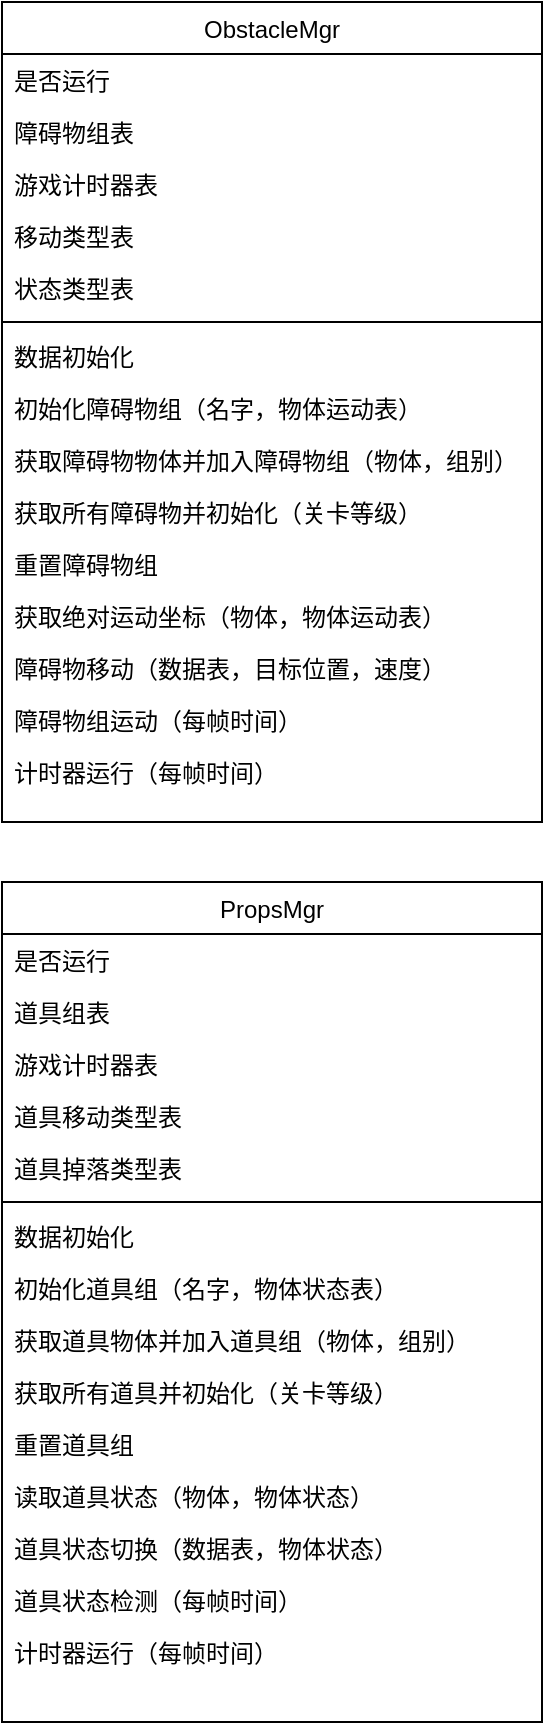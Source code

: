 <mxfile version="13.6.2" type="github">
  <diagram id="C5RBs43oDa-KdzZeNtuy" name="Page-1">
    <mxGraphModel dx="561" dy="720" grid="1" gridSize="10" guides="1" tooltips="1" connect="1" arrows="1" fold="1" page="1" pageScale="1" pageWidth="827" pageHeight="1169" math="0" shadow="0">
      <root>
        <mxCell id="WIyWlLk6GJQsqaUBKTNV-0" />
        <mxCell id="WIyWlLk6GJQsqaUBKTNV-1" parent="WIyWlLk6GJQsqaUBKTNV-0" />
        <mxCell id="zkfFHV4jXpPFQw0GAbJ--17" value="ObstacleMgr" style="swimlane;fontStyle=0;align=center;verticalAlign=top;childLayout=stackLayout;horizontal=1;startSize=26;horizontalStack=0;resizeParent=1;resizeLast=0;collapsible=1;marginBottom=0;rounded=0;shadow=0;strokeWidth=1;" parent="WIyWlLk6GJQsqaUBKTNV-1" vertex="1">
          <mxGeometry x="250" y="160" width="270" height="410" as="geometry">
            <mxRectangle x="550" y="140" width="160" height="26" as="alternateBounds" />
          </mxGeometry>
        </mxCell>
        <mxCell id="zkfFHV4jXpPFQw0GAbJ--18" value="是否运行" style="text;align=left;verticalAlign=top;spacingLeft=4;spacingRight=4;overflow=hidden;rotatable=0;points=[[0,0.5],[1,0.5]];portConstraint=eastwest;" parent="zkfFHV4jXpPFQw0GAbJ--17" vertex="1">
          <mxGeometry y="26" width="270" height="26" as="geometry" />
        </mxCell>
        <mxCell id="zkfFHV4jXpPFQw0GAbJ--19" value="障碍物组表" style="text;align=left;verticalAlign=top;spacingLeft=4;spacingRight=4;overflow=hidden;rotatable=0;points=[[0,0.5],[1,0.5]];portConstraint=eastwest;rounded=0;shadow=0;html=0;" parent="zkfFHV4jXpPFQw0GAbJ--17" vertex="1">
          <mxGeometry y="52" width="270" height="26" as="geometry" />
        </mxCell>
        <mxCell id="zkfFHV4jXpPFQw0GAbJ--20" value="游戏计时器表" style="text;align=left;verticalAlign=top;spacingLeft=4;spacingRight=4;overflow=hidden;rotatable=0;points=[[0,0.5],[1,0.5]];portConstraint=eastwest;rounded=0;shadow=0;html=0;" parent="zkfFHV4jXpPFQw0GAbJ--17" vertex="1">
          <mxGeometry y="78" width="270" height="26" as="geometry" />
        </mxCell>
        <mxCell id="zkfFHV4jXpPFQw0GAbJ--21" value="移动类型表" style="text;align=left;verticalAlign=top;spacingLeft=4;spacingRight=4;overflow=hidden;rotatable=0;points=[[0,0.5],[1,0.5]];portConstraint=eastwest;rounded=0;shadow=0;html=0;" parent="zkfFHV4jXpPFQw0GAbJ--17" vertex="1">
          <mxGeometry y="104" width="270" height="26" as="geometry" />
        </mxCell>
        <mxCell id="zkfFHV4jXpPFQw0GAbJ--22" value="状态类型表" style="text;align=left;verticalAlign=top;spacingLeft=4;spacingRight=4;overflow=hidden;rotatable=0;points=[[0,0.5],[1,0.5]];portConstraint=eastwest;rounded=0;shadow=0;html=0;" parent="zkfFHV4jXpPFQw0GAbJ--17" vertex="1">
          <mxGeometry y="130" width="270" height="26" as="geometry" />
        </mxCell>
        <mxCell id="zkfFHV4jXpPFQw0GAbJ--23" value="" style="line;html=1;strokeWidth=1;align=left;verticalAlign=middle;spacingTop=-1;spacingLeft=3;spacingRight=3;rotatable=0;labelPosition=right;points=[];portConstraint=eastwest;" parent="zkfFHV4jXpPFQw0GAbJ--17" vertex="1">
          <mxGeometry y="156" width="270" height="8" as="geometry" />
        </mxCell>
        <mxCell id="zkfFHV4jXpPFQw0GAbJ--24" value="数据初始化" style="text;align=left;verticalAlign=top;spacingLeft=4;spacingRight=4;overflow=hidden;rotatable=0;points=[[0,0.5],[1,0.5]];portConstraint=eastwest;" parent="zkfFHV4jXpPFQw0GAbJ--17" vertex="1">
          <mxGeometry y="164" width="270" height="26" as="geometry" />
        </mxCell>
        <mxCell id="zkfFHV4jXpPFQw0GAbJ--25" value="初始化障碍物组（名字，物体运动表）&#xa;" style="text;align=left;verticalAlign=top;spacingLeft=4;spacingRight=4;overflow=hidden;rotatable=0;points=[[0,0.5],[1,0.5]];portConstraint=eastwest;" parent="zkfFHV4jXpPFQw0GAbJ--17" vertex="1">
          <mxGeometry y="190" width="270" height="26" as="geometry" />
        </mxCell>
        <mxCell id="bVVhL6jT7Pl-uN5ahRVx-1" value="获取障碍物物体并加入障碍物组（物体，组别）" style="text;align=left;verticalAlign=top;spacingLeft=4;spacingRight=4;overflow=hidden;rotatable=0;points=[[0,0.5],[1,0.5]];portConstraint=eastwest;" vertex="1" parent="zkfFHV4jXpPFQw0GAbJ--17">
          <mxGeometry y="216" width="270" height="26" as="geometry" />
        </mxCell>
        <mxCell id="bVVhL6jT7Pl-uN5ahRVx-2" value="获取所有障碍物并初始化（关卡等级）" style="text;align=left;verticalAlign=top;spacingLeft=4;spacingRight=4;overflow=hidden;rotatable=0;points=[[0,0.5],[1,0.5]];portConstraint=eastwest;" vertex="1" parent="zkfFHV4jXpPFQw0GAbJ--17">
          <mxGeometry y="242" width="270" height="26" as="geometry" />
        </mxCell>
        <mxCell id="bVVhL6jT7Pl-uN5ahRVx-4" value="重置障碍物组" style="text;align=left;verticalAlign=top;spacingLeft=4;spacingRight=4;overflow=hidden;rotatable=0;points=[[0,0.5],[1,0.5]];portConstraint=eastwest;" vertex="1" parent="zkfFHV4jXpPFQw0GAbJ--17">
          <mxGeometry y="268" width="270" height="26" as="geometry" />
        </mxCell>
        <mxCell id="bVVhL6jT7Pl-uN5ahRVx-5" value="获取绝对运动坐标（物体，物体运动表）" style="text;align=left;verticalAlign=top;spacingLeft=4;spacingRight=4;overflow=hidden;rotatable=0;points=[[0,0.5],[1,0.5]];portConstraint=eastwest;" vertex="1" parent="zkfFHV4jXpPFQw0GAbJ--17">
          <mxGeometry y="294" width="270" height="26" as="geometry" />
        </mxCell>
        <mxCell id="bVVhL6jT7Pl-uN5ahRVx-6" value="障碍物移动（数据表，目标位置，速度）" style="text;align=left;verticalAlign=top;spacingLeft=4;spacingRight=4;overflow=hidden;rotatable=0;points=[[0,0.5],[1,0.5]];portConstraint=eastwest;" vertex="1" parent="zkfFHV4jXpPFQw0GAbJ--17">
          <mxGeometry y="320" width="270" height="26" as="geometry" />
        </mxCell>
        <mxCell id="bVVhL6jT7Pl-uN5ahRVx-7" value="障碍物组运动（每帧时间）" style="text;align=left;verticalAlign=top;spacingLeft=4;spacingRight=4;overflow=hidden;rotatable=0;points=[[0,0.5],[1,0.5]];portConstraint=eastwest;" vertex="1" parent="zkfFHV4jXpPFQw0GAbJ--17">
          <mxGeometry y="346" width="270" height="26" as="geometry" />
        </mxCell>
        <mxCell id="bVVhL6jT7Pl-uN5ahRVx-8" value="计时器运行（每帧时间）" style="text;align=left;verticalAlign=top;spacingLeft=4;spacingRight=4;overflow=hidden;rotatable=0;points=[[0,0.5],[1,0.5]];portConstraint=eastwest;" vertex="1" parent="zkfFHV4jXpPFQw0GAbJ--17">
          <mxGeometry y="372" width="270" height="26" as="geometry" />
        </mxCell>
        <mxCell id="bVVhL6jT7Pl-uN5ahRVx-9" value="PropsMgr" style="swimlane;fontStyle=0;align=center;verticalAlign=top;childLayout=stackLayout;horizontal=1;startSize=26;horizontalStack=0;resizeParent=1;resizeLast=0;collapsible=1;marginBottom=0;rounded=0;shadow=0;strokeWidth=1;" vertex="1" parent="WIyWlLk6GJQsqaUBKTNV-1">
          <mxGeometry x="250" y="600" width="270" height="420" as="geometry">
            <mxRectangle x="550" y="140" width="160" height="26" as="alternateBounds" />
          </mxGeometry>
        </mxCell>
        <mxCell id="bVVhL6jT7Pl-uN5ahRVx-10" value="是否运行" style="text;align=left;verticalAlign=top;spacingLeft=4;spacingRight=4;overflow=hidden;rotatable=0;points=[[0,0.5],[1,0.5]];portConstraint=eastwest;" vertex="1" parent="bVVhL6jT7Pl-uN5ahRVx-9">
          <mxGeometry y="26" width="270" height="26" as="geometry" />
        </mxCell>
        <mxCell id="bVVhL6jT7Pl-uN5ahRVx-11" value="道具组表" style="text;align=left;verticalAlign=top;spacingLeft=4;spacingRight=4;overflow=hidden;rotatable=0;points=[[0,0.5],[1,0.5]];portConstraint=eastwest;rounded=0;shadow=0;html=0;" vertex="1" parent="bVVhL6jT7Pl-uN5ahRVx-9">
          <mxGeometry y="52" width="270" height="26" as="geometry" />
        </mxCell>
        <mxCell id="bVVhL6jT7Pl-uN5ahRVx-12" value="游戏计时器表" style="text;align=left;verticalAlign=top;spacingLeft=4;spacingRight=4;overflow=hidden;rotatable=0;points=[[0,0.5],[1,0.5]];portConstraint=eastwest;rounded=0;shadow=0;html=0;" vertex="1" parent="bVVhL6jT7Pl-uN5ahRVx-9">
          <mxGeometry y="78" width="270" height="26" as="geometry" />
        </mxCell>
        <mxCell id="bVVhL6jT7Pl-uN5ahRVx-13" value="道具移动类型表" style="text;align=left;verticalAlign=top;spacingLeft=4;spacingRight=4;overflow=hidden;rotatable=0;points=[[0,0.5],[1,0.5]];portConstraint=eastwest;rounded=0;shadow=0;html=0;" vertex="1" parent="bVVhL6jT7Pl-uN5ahRVx-9">
          <mxGeometry y="104" width="270" height="26" as="geometry" />
        </mxCell>
        <mxCell id="bVVhL6jT7Pl-uN5ahRVx-14" value="道具掉落类型表" style="text;align=left;verticalAlign=top;spacingLeft=4;spacingRight=4;overflow=hidden;rotatable=0;points=[[0,0.5],[1,0.5]];portConstraint=eastwest;rounded=0;shadow=0;html=0;" vertex="1" parent="bVVhL6jT7Pl-uN5ahRVx-9">
          <mxGeometry y="130" width="270" height="26" as="geometry" />
        </mxCell>
        <mxCell id="bVVhL6jT7Pl-uN5ahRVx-15" value="" style="line;html=1;strokeWidth=1;align=left;verticalAlign=middle;spacingTop=-1;spacingLeft=3;spacingRight=3;rotatable=0;labelPosition=right;points=[];portConstraint=eastwest;" vertex="1" parent="bVVhL6jT7Pl-uN5ahRVx-9">
          <mxGeometry y="156" width="270" height="8" as="geometry" />
        </mxCell>
        <mxCell id="bVVhL6jT7Pl-uN5ahRVx-16" value="数据初始化" style="text;align=left;verticalAlign=top;spacingLeft=4;spacingRight=4;overflow=hidden;rotatable=0;points=[[0,0.5],[1,0.5]];portConstraint=eastwest;" vertex="1" parent="bVVhL6jT7Pl-uN5ahRVx-9">
          <mxGeometry y="164" width="270" height="26" as="geometry" />
        </mxCell>
        <mxCell id="bVVhL6jT7Pl-uN5ahRVx-17" value="初始化道具组（名字，物体状态表）&#xa;" style="text;align=left;verticalAlign=top;spacingLeft=4;spacingRight=4;overflow=hidden;rotatable=0;points=[[0,0.5],[1,0.5]];portConstraint=eastwest;" vertex="1" parent="bVVhL6jT7Pl-uN5ahRVx-9">
          <mxGeometry y="190" width="270" height="26" as="geometry" />
        </mxCell>
        <mxCell id="bVVhL6jT7Pl-uN5ahRVx-18" value="获取道具物体并加入道具组（物体，组别）" style="text;align=left;verticalAlign=top;spacingLeft=4;spacingRight=4;overflow=hidden;rotatable=0;points=[[0,0.5],[1,0.5]];portConstraint=eastwest;" vertex="1" parent="bVVhL6jT7Pl-uN5ahRVx-9">
          <mxGeometry y="216" width="270" height="26" as="geometry" />
        </mxCell>
        <mxCell id="bVVhL6jT7Pl-uN5ahRVx-19" value="获取所有道具并初始化（关卡等级）" style="text;align=left;verticalAlign=top;spacingLeft=4;spacingRight=4;overflow=hidden;rotatable=0;points=[[0,0.5],[1,0.5]];portConstraint=eastwest;" vertex="1" parent="bVVhL6jT7Pl-uN5ahRVx-9">
          <mxGeometry y="242" width="270" height="26" as="geometry" />
        </mxCell>
        <mxCell id="bVVhL6jT7Pl-uN5ahRVx-20" value="重置道具组" style="text;align=left;verticalAlign=top;spacingLeft=4;spacingRight=4;overflow=hidden;rotatable=0;points=[[0,0.5],[1,0.5]];portConstraint=eastwest;" vertex="1" parent="bVVhL6jT7Pl-uN5ahRVx-9">
          <mxGeometry y="268" width="270" height="26" as="geometry" />
        </mxCell>
        <mxCell id="bVVhL6jT7Pl-uN5ahRVx-21" value="读取道具状态（物体，物体状态）" style="text;align=left;verticalAlign=top;spacingLeft=4;spacingRight=4;overflow=hidden;rotatable=0;points=[[0,0.5],[1,0.5]];portConstraint=eastwest;" vertex="1" parent="bVVhL6jT7Pl-uN5ahRVx-9">
          <mxGeometry y="294" width="270" height="26" as="geometry" />
        </mxCell>
        <mxCell id="bVVhL6jT7Pl-uN5ahRVx-22" value="道具状态切换（数据表，物体状态）" style="text;align=left;verticalAlign=top;spacingLeft=4;spacingRight=4;overflow=hidden;rotatable=0;points=[[0,0.5],[1,0.5]];portConstraint=eastwest;" vertex="1" parent="bVVhL6jT7Pl-uN5ahRVx-9">
          <mxGeometry y="320" width="270" height="26" as="geometry" />
        </mxCell>
        <mxCell id="bVVhL6jT7Pl-uN5ahRVx-24" value="道具状态检测（每帧时间）" style="text;align=left;verticalAlign=top;spacingLeft=4;spacingRight=4;overflow=hidden;rotatable=0;points=[[0,0.5],[1,0.5]];portConstraint=eastwest;" vertex="1" parent="bVVhL6jT7Pl-uN5ahRVx-9">
          <mxGeometry y="346" width="270" height="26" as="geometry" />
        </mxCell>
        <mxCell id="bVVhL6jT7Pl-uN5ahRVx-26" value="计时器运行（每帧时间）" style="text;align=left;verticalAlign=top;spacingLeft=4;spacingRight=4;overflow=hidden;rotatable=0;points=[[0,0.5],[1,0.5]];portConstraint=eastwest;" vertex="1" parent="bVVhL6jT7Pl-uN5ahRVx-9">
          <mxGeometry y="372" width="270" height="26" as="geometry" />
        </mxCell>
      </root>
    </mxGraphModel>
  </diagram>
</mxfile>
